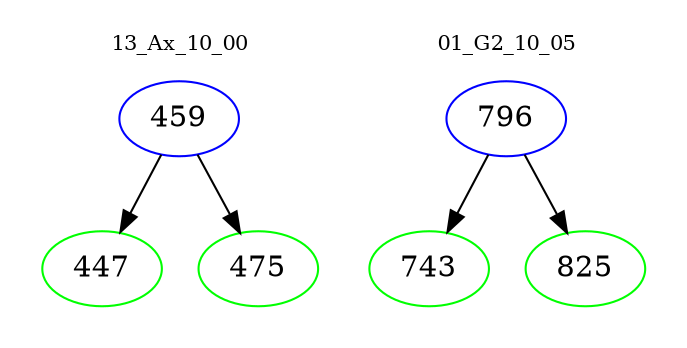 digraph{
subgraph cluster_0 {
color = white
label = "13_Ax_10_00";
fontsize=10;
T0_459 [label="459", color="blue"]
T0_459 -> T0_447 [color="black"]
T0_447 [label="447", color="green"]
T0_459 -> T0_475 [color="black"]
T0_475 [label="475", color="green"]
}
subgraph cluster_1 {
color = white
label = "01_G2_10_05";
fontsize=10;
T1_796 [label="796", color="blue"]
T1_796 -> T1_743 [color="black"]
T1_743 [label="743", color="green"]
T1_796 -> T1_825 [color="black"]
T1_825 [label="825", color="green"]
}
}

